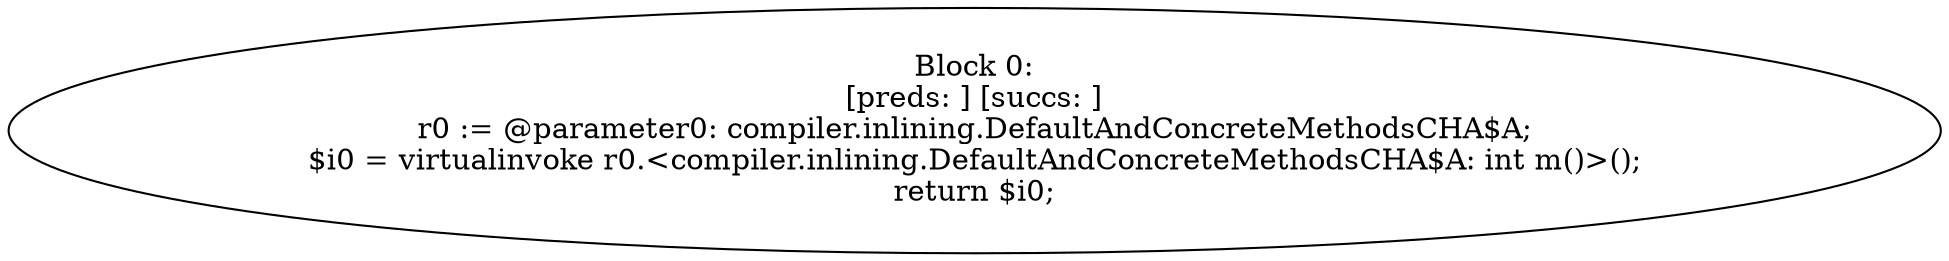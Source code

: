 digraph "unitGraph" {
    "Block 0:
[preds: ] [succs: ]
r0 := @parameter0: compiler.inlining.DefaultAndConcreteMethodsCHA$A;
$i0 = virtualinvoke r0.<compiler.inlining.DefaultAndConcreteMethodsCHA$A: int m()>();
return $i0;
"
}
